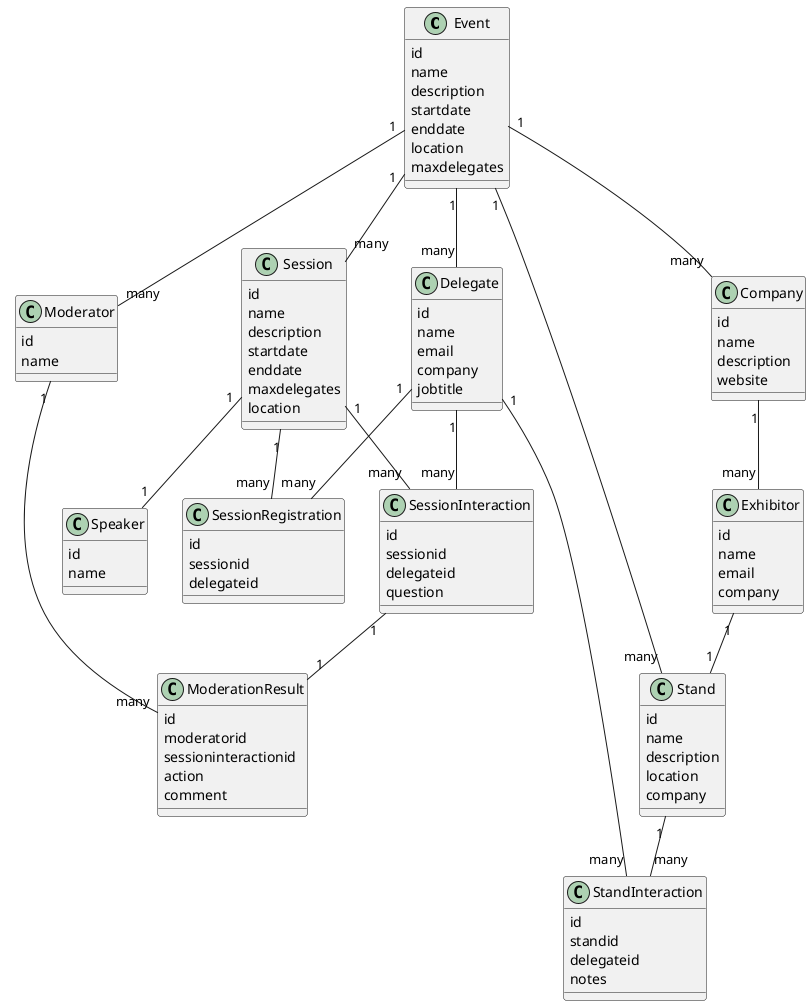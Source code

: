 @startuml BookMeIn2

/'
Glossary

Event: The event that is happening, e.g. App Development in a mobile world.
Delegates: People attending the event, sometimes on behalf of a company.
Exhibitor: A person attending the event on behalf of their company. Each Exhibitor works at one stand.
Moderator: Works in the background during a session filtering the questions sent in by delegates, for the purpose of avoiding anything unsuitable being sent to the speaker, and amalgamating similar questions into one so as to avoid repeating the same question
Session: A talk or presentation happening at the event. Several of these can happen at the same time at larger events and delegates would have to choose which ones they want to attend.  Sometimes these can require a pre-registration of interest to allow entry.
Speaker: An individual presenting the session. These can be the same as exhibitors, or they may be completely independent.
Stand: One per company at the event. These companies are ones that have paid to have a stand at the event.  Often these will be sponsors of the event looking to sell some sort of software or service to the delegates.   Multiple Exhibitors may work on one stand though.
'/

class "Event" as  event
class "Delegate" as delegate
class "Exhibitor" as exhibitor
class "Moderator" as moderator
class "Session" as session
class "Speaker" as speaker
class "Stand" as stand
class "Company" as company
class "SessionRegistration" as sessionregistration
class "StandInteraction" as standinteraction
class "SessionInteraction" as sessioninteraction
class "ModerationResult" as moderationresult

event : id
event : name
event : description
event : startdate
event : enddate
event : location
event : maxdelegates

delegate : id
delegate : name
delegate : email
delegate : company
delegate : jobtitle

exhibitor : id
exhibitor : name
exhibitor : email
exhibitor : company

moderator : id
moderator : name

session : id
session : name
session : description
session : startdate
session : enddate
session : maxdelegates
session : location

speaker : id
speaker : name

stand : id
stand : name
stand : description
stand : location
stand : company

company : id
company : name
company : description
company : website

sessionregistration : id
sessionregistration : sessionid
sessionregistration : delegateid

standinteraction : id
standinteraction : standid
standinteraction : delegateid
standinteraction : notes

sessioninteraction : id
sessioninteraction : sessionid
sessioninteraction : delegateid
sessioninteraction : question

moderationresult : id
moderationresult : moderatorid
moderationresult : sessioninteractionid
moderationresult : action
moderationresult : comment

event "1" -- "many" delegate
event "1" -- "many" session
event "1" -- "many" stand
event "1" -- "many" moderator
event "1" -- "many" company

delegate "1" -- "many" standinteraction
delegate "1" -- "many" sessioninteraction
delegate "1" -- "many" sessionregistration

exhibitor "1" -- "1" stand
company "1" -- "many" exhibitor

session "1" -- "1" speaker
session "1" -- "many" sessioninteraction
session "1" -- "many" sessionregistration

stand "1" -- "many" standinteraction

moderator "1" -- "many" moderationresult

sessioninteraction "1" -- "1" moderationresult




@enduml